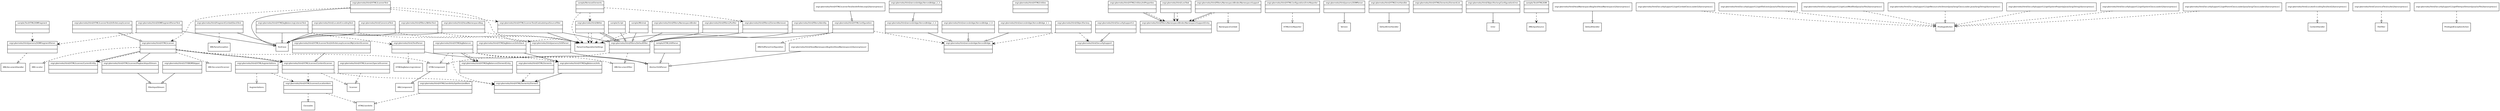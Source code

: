 digraph classes {
 fontname = "Bitstream Vera Sans"
 fontsize = 8
 node [ fontname = "Bitstream Vera Sans" fontsize = 8 shape = "record" ]
 edge [ fontname = "Bitstream Vera Sans" fontsize = 8 ]
"DOMFragmentParserTest" [
	label="{
 		org/cyberneko/html/DOMFragmentParserTest|
 		|
 		
	}"
 ]
"HTMLEntities" [
	label="{
 		org/cyberneko/html/HTMLEntities|
 		|
 		
	}"
 ]
"Entry" [
	label="{
 		org/cyberneko/html/LostText/Entry|
 		|
 		
	}"
 ]
"XercesBridge_2_2" [
	label="{
 		org/cyberneko/html/xercesbridge/XercesBridge_2_2|
 		|
 		
	}"
 ]
"FragmentContextStackTest" [
	label="{
 		org/cyberneko/html/FragmentContextStackTest|
 		|
 		
	}"
 ]
"InfiniteLoopScanner" [
	label="{
 		org/cyberneko/html/HTMLScannerTest/InfiniteLoopScanner|
 		|
 		
	}"
 ]
"IntProperties" [
	label="{
 		org/cyberneko/html/HTMLEntities/IntProperties|
 		|
 		
	}"
 ]
"CurrentEntity" [
	label="{
 		org/cyberneko/html/HTMLScanner/CurrentEntity|
 		|
 		
	}"
 ]
"HTMLElements" [
	label="{
 		org/cyberneko/html/HTMLElements|
 		|
 		
	}"
 ]
"Entry" [
	label="{
 		org/cyberneko/html/HTMLEntities/IntProperties/Entry|
 		|
 		
	}"
 ]
"RemoveElements" [
	label="{
 		sample/RemoveElements|
 		|
 		
	}"
 ]
"LocationItem" [
	label="{
 		org/cyberneko/html/HTMLScanner/LocationItem|
 		|
 		
	}"
 ]
"MyContentScanner" [
	label="{
 		org/cyberneko/html/HTMLScannerTest/InfiniteLoopScanner/MyContentScanner|
 		|
 		
	}"
 ]
"HTMLAugmentations" [
	label="{
 		org/cyberneko/html/HTMLAugmentations|
 		|
 		
	}"
 ]
"ElementRemover" [
	label="{
 		org/cyberneko/html/filters/ElementRemover|
 		|
 		
	}"
 ]
"HTMLScannerTest" [
	label="{
 		org/cyberneko/html/HTMLScannerTest|
 		|
 		
	}"
 ]
"ErrorReporter" [
	label="{
 		org/cyberneko/html/HTMLConfiguration/ErrorReporter|
 		|
 		
	}"
 ]
"DefaultFilter" [
	label="{
 		org/cyberneko/html/filters/DefaultFilter|
 		|
 		
	}"
 ]
"Writer" [
	label="{
 		org/cyberneko/html/filters/Writer|
 		|
 		
	}"
 ]
"HTMLTagBalancer" [
	label="{
 		org/cyberneko/html/HTMLTagBalancer|
 		|
 		
	}"
 ]
"DOMParser" [
	label="{
 		org/cyberneko/html/parsers/DOMParser|
 		|
 		
	}"
 ]
"CanonicalTest" [
	label="{
 		org/cyberneko/html/CanonicalTest|
 		|
 		
	}"
 ]
"HTMLErrorHandler" [
	label="{
 		org/cyberneko/html/HTMLErrorHandler|
 		|
 		
	}"
 ]
"ObjectFactory" [
	label="{
 		org/cyberneko/html/ObjectFactory|
 		|
 		
	}"
 ]
"HTMLConfiguration" [
	label="{
 		org/cyberneko/html/HTMLConfiguration|
 		|
 		
	}"
 ]
"ElementList" [
	label="{
 		org/cyberneko/html/HTMLElements/ElementList|
 		|
 		
	}"
 ]
"UTF8BOMSkipper" [
	label="{
 		org/cyberneko/html/UTF8BOMSkipper|
 		|
 		
	}"
 ]
"Element" [
	label="{
 		org/cyberneko/html/HTMLElements/Element|
 		|
 		
	}"
 ]
"SAXParser" [
	label="{
 		org/cyberneko/html/parsers/SAXParser|
 		|
 		
	}"
 ]
"HTMLTagBalancingListenerTest" [
	label="{
 		org/cyberneko/html/HTMLTagBalancingListenerTest|
 		|
 		
	}"
 ]
"TestHTMLDOMFragment" [
	label="{
 		sample/TestHTMLDOMFragment|
 		|
 		
	}"
 ]
"XercesBridge" [
	label="{
 		org/cyberneko/html/xercesbridge/XercesBridge|
 		|
 		
	}"
 ]
"TestParser" [
	label="{
 		org/cyberneko/html/TestParser|
 		|
 		
	}"
 ]
"SecuritySupport" [
	label="{
 		org/cyberneko/html/SecuritySupport|
 		|
 		
	}"
 ]
"LostText" [
	label="{
 		org/cyberneko/html/LostText|
 		|
 		
	}"
 ]
"NamespaceSupport" [
	label="{
 		org/cyberneko/html/filters/NamespaceBinder/NamespaceSupport|
 		|
 		
	}"
 ]
"Script" [
	label="{
 		sample/Script|
 		|
 		
	}"
 ]
"Identity" [
	label="{
 		org/cyberneko/html/filters/Identity|
 		|
 		
	}"
 ]
"InfoStack" [
	label="{
 		org/cyberneko/html/HTMLTagBalancer/InfoStack|
 		|
 		
	}"
 ]
"SecuritySupport12" [
	label="{
 		org/cyberneko/html/SecuritySupport12|
 		|
 		
	}"
 ]
"NamespaceBinder" [
	label="{
 		org/cyberneko/html/filters/NamespaceBinder|
 		|
 		
	}"
 ]
"Writer" [
	label="{
 		org/cyberneko/html/Writer|
 		|
 		
	}"
 ]
"HTMLScanner" [
	label="{
 		org/cyberneko/html/HTMLScanner|
 		|
 		
	}"
 ]
"XercesBridge_2_0" [
	label="{
 		org/cyberneko/html/xercesbridge/XercesBridge_2_0|
 		|
 		
	}"
 ]
"Entry" [
	label="{
 		org/cyberneko/html/filters/NamespaceBinder/NamespaceSupport/Entry|
 		|
 		
	}"
 ]
"PlaybackInputStream" [
	label="{
 		org/cyberneko/html/HTMLScanner/PlaybackInputStream|
 		|
 		
	}"
 ]
"XercesBridge_2_1" [
	label="{
 		org/cyberneko/html/xercesbridge/XercesBridge_2_1|
 		|
 		
	}"
 ]
"ConfigurationError" [
	label="{
 		org/cyberneko/html/ObjectFactory/ConfigurationError|
 		|
 		
	}"
 ]
"Info" [
	label="{
 		org/cyberneko/html/HTMLTagBalancer/Info|
 		|
 		
	}"
 ]
"XercesBridge_2_3" [
	label="{
 		org/cyberneko/html/xercesbridge/XercesBridge_2_3|
 		|
 		
	}"
 ]
"DOMFragmentParser" [
	label="{
 		org/cyberneko/html/parsers/DOMFragmentParser|
 		|
 		
	}"
 ]
"WriterTest" [
	label="{
 		org/cyberneko/html/filters/WriterTest|
 		|
 		
	}"
 ]
"HTMLSAXParser" [
	label="{
 		sample/HTMLSAXParser|
 		|
 		
	}"
 ]
"HeadNamespaceBug" [
	label="{
 		org/cyberneko/html/HeadNamespaceBug|
 		|
 		
	}"
 ]
"EvaluateInputSourceFilter" [
	label="{
 		org/cyberneko/html/HTMLScannerTest/EvaluateInputSourceFilter|
 		|
 		
	}"
 ]
"Minimal" [
	label="{
 		sample/Minimal|
 		|
 		
	}"
 ]
"SynthesizedItem" [
	label="{
 		org/cyberneko/html/HTMLEventInfo/SynthesizedItem|
 		|
 		
	}"
 ]
"LocatorEncodingTest" [
	label="{
 		org/cyberneko/html/LocatorEncodingTest|
 		|
 		
	}"
 ]
"ElementEntry" [
	label="{
 		org/cyberneko/html/HTMLTagBalancer/ElementEntry|
 		|
 		
	}"
 ]
"TestHTMLDOM" [
	label="{
 		sample/TestHTMLDOM|
 		|
 		
	}"
 ]
"Purifier" [
	label="{
 		org/cyberneko/html/filters/Purifier|
 		|
 		
	}"
 ]
"SpecialScanner" [
	label="{
 		org/cyberneko/html/HTMLScanner/SpecialScanner|
 		|
 		
	}"
 ]
"ContentScanner" [
	label="{
 		org/cyberneko/html/HTMLScanner/ContentScanner|
 		|
 		
	}"
 ]
edge[arrowhead = "empty"; style= "solid"]
HTMLSAXParser -> AbstractSAXParser
ElementRemover -> DefaultFilter
FragmentContextStackTest -> TestCase
XercesBridge_2_1 -> XercesBridge
XercesBridge_2_2 -> XercesBridge
HTMLErrorHandler -> DefaultErrorHandler
XercesBridge_2_3 -> XercesBridge_2_2
ConfigurationError -> Error
PlaybackInputStream -> FilterInputStream
SAXParser -> AbstractSAXParser
HTMLScannerTest -> TestCase
Purifier -> DefaultFilter
DOMParser -> Version
"org/cyberneko/html/HTMLScannerTest/testInfiniteLoop()/$anonymous1" -> HTMLConfiguration
Writer -> DefaultFilter
LocatorEncodingTest -> TestCase
HTMLConfiguration -> ParserConfigurationSettings
"org/cyberneko/html/HeadNamespaceBug/testHeadNamespace()/$anonymous2" -> AbstractSAXParser
MyContentScanner -> ContentScanner
UTF8BOMSkipper -> FilterInputStream
WriterTest -> TestCase
HTMLComponent -> XMLComponent
HeadNamespaceBug -> TestCase
"org/cyberneko/html/HeadNamespaceBug/testHeadNamespace()/$anonymous1" -> DefaultHandler
XercesBridge_2_0 -> XercesBridge
Script -> DefaultFilter
HTMLTagBalancingListenerTest -> TestCase
Identity -> DefaultFilter
NamespaceBinder -> DefaultFilter
Writer -> DefaultFilter
TestParser -> AbstractSAXParser
CanonicalTest -> TestCase
EvaluateInputSourceFilter -> DefaultFilter
Minimal -> DefaultFilter
DOMFragmentParserTest -> TestCase
SecuritySupport12 -> SecuritySupport
InfiniteLoopScanner -> HTMLScanner
edge[arrowhead = "empty"; style = "dashed"]
SynthesizedItem -> HTMLEventInfo
HTMLScanner -> XMLDocumentScanner
"org/cyberneko/html/SecuritySupport12/getContextClassLoader()/$anonymous1" -> PrivilegedAction
"org/cyberneko/html/SecuritySupport12/getFileExists(java/io/File)/$anonymous1" -> PrivilegedAction
"org/cyberneko/html/SecuritySupport12/getLastModified(java/io/File)/$anonymous1" -> PrivilegedAction
"org/cyberneko/html/SecuritySupport12/getResourceAsStream(java/lang/ClassLoader,java/lang/String)/$anonymous1" -> PrivilegedAction
TestParser -> HTMLTagBalancingListener
HTMLScanner -> XMLLocator
LocationItem -> HTMLEventInfo
"org/cyberneko/html/LocatorEncodingTest/test()/$anonymous1" -> ContentHandler
LocationItem -> Cloneable
"org/cyberneko/html/SecuritySupport12/getSystemProperty(java/lang/String)/$anonymous1" -> PrivilegedAction
HTMLTagBalancer -> XMLDocumentFilter
DefaultFilter -> HTMLComponent
HTMLTagBalancer -> HTMLComponent
HTMLAugmentations -> Augmentations
DefaultFilter -> XMLDocumentFilter
"org/cyberneko/html/CanonicalTest/suite()/$anonymous1" -> FileFilter
NamespaceSupport -> NamespaceContext
DOMFragmentParser -> XMLDocumentHandler
HTMLScanner -> HTMLComponent
"org/cyberneko/html/SecuritySupport12/getSystemClassLoader()/$anonymous1" -> PrivilegedAction
HTMLConfiguration -> XMLPullParserConfiguration
ContentScanner -> Scanner
SpecialScanner -> Scanner
ErrorReporter -> HTMLErrorReporter
"org/cyberneko/html/SecuritySupport12/getFileInputStream(java/io/File)/$anonymous1" -> PrivilegedExceptionAction
"org/cyberneko/html/SecuritySupport12/getParentClassLoader(java/lang/ClassLoader)/$anonymous1" -> PrivilegedAction
edge[arrowhead = "open"; style = "solid"]
HTMLScanner -> CurrentEntity
Info -> Element
LostText -> Entry
HTMLTagBalancer -> ElementEntry
InfoStack -> Info
HTMLScanner -> PlaybackInputStream
EvaluateInputSourceFilter -> ParserConfigurationSettings
HTMLScanner -> ContentScanner
NamespaceSupport -> Entry
IntProperties -> Entry
edge[arrowhead = "open"; style = "dashed"]
FragmentContextStackTest -> XMLParseException
ObjectFactory -> SecuritySupport
RemoveElements -> ElementRemover
RemoveElements -> ParserConfigurationSettings
HTMLElements -> Element
RemoveElements -> Writer
HTMLScannerTest -> EvaluateInputSourceFilter
Minimal -> ParserConfigurationSettings
HTMLScanner -> ContentScanner
TestHTMLDOMFragment -> DOMFragmentParser
LocatorEncodingTest -> SAXParser
IntProperties -> Entry
Script -> ParserConfigurationSettings
ContentScanner -> LocationItem
HTMLScannerTest -> HTMLScanner
HTMLTagBalancer -> Info
HTMLScanner -> CurrentEntity
TestHTMLDOM -> XMLInputSource
LostText -> Entry
CanonicalTest -> ParserConfigurationSettings
HTMLTagBalancer -> ElementEntry
HTMLScannerTest -> ParserConfigurationSettings
Writer -> ParserConfigurationSettings
ContentScanner -> Element
HTMLTagBalancingListenerTest -> TestParser
HTMLConfiguration -> XercesBridge
ObjectFactory -> XercesBridge
HTMLTagBalancer -> Element
DOMFragmentParserTest -> DOMFragmentParser
NamespaceSupport -> Entry
WriterTest -> ParserConfigurationSettings
HeadNamespaceBug -> ParserConfigurationSettings
Writer -> ParserConfigurationSettings
HTMLAugmentations -> LocationItem
}